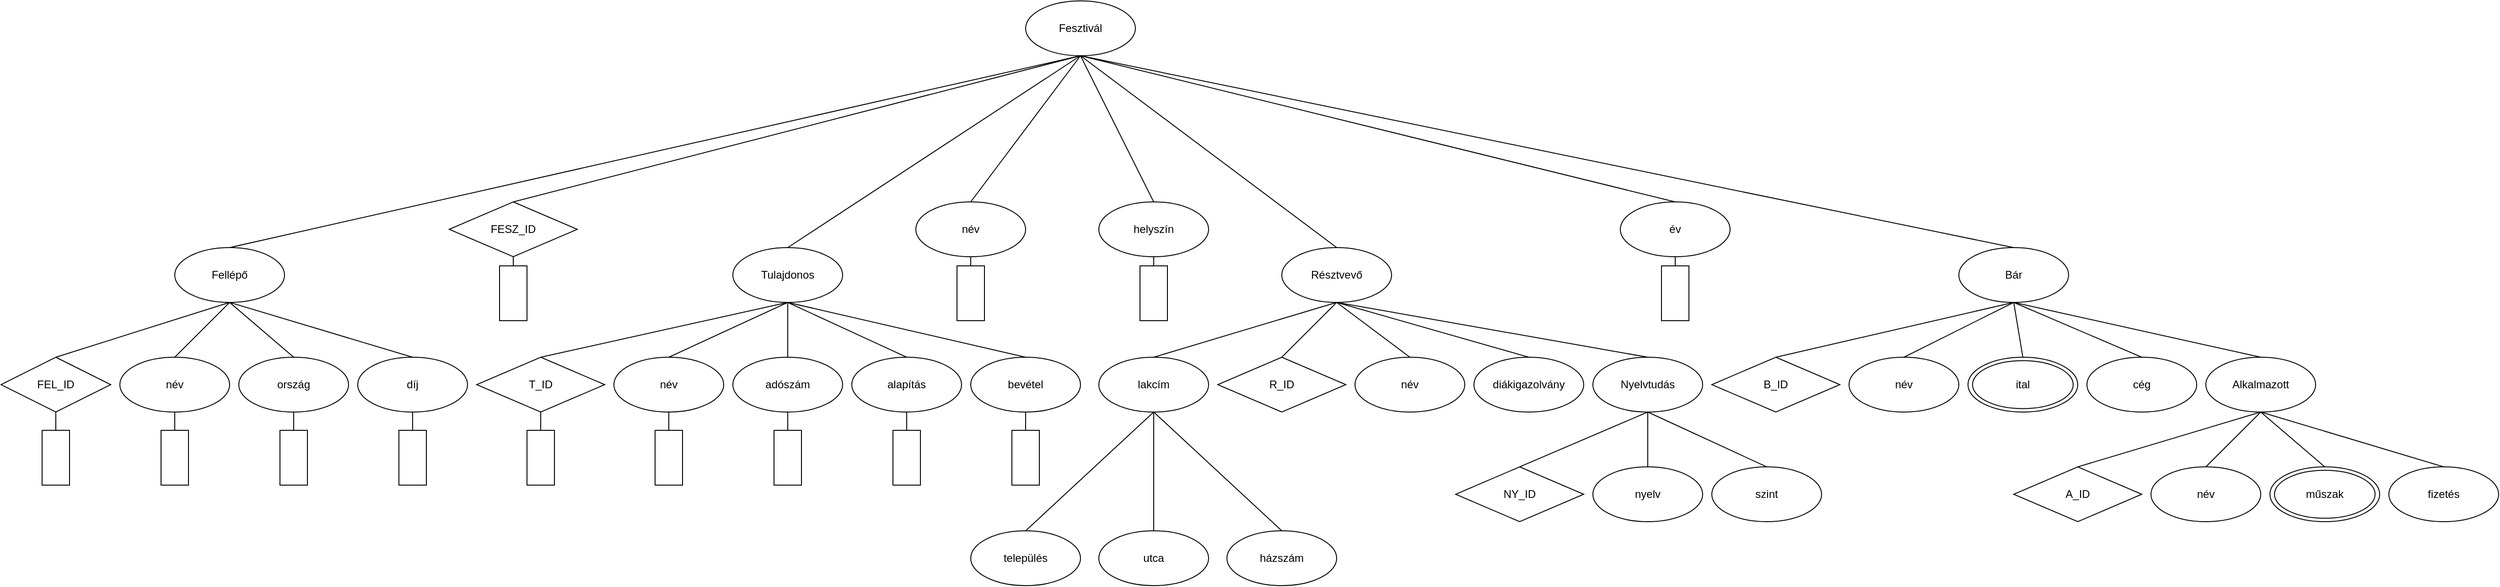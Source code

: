 <mxfile version="22.0.4" type="device">
  <diagram id="BCR_tyhTy2Gqr0LoaNlq" name="1 oldal">
    <mxGraphModel dx="2261" dy="1959" grid="1" gridSize="10" guides="1" tooltips="1" connect="1" arrows="1" fold="1" page="1" pageScale="1" pageWidth="827" pageHeight="1169" math="0" shadow="0">
      <root>
        <mxCell id="0" />
        <mxCell id="1" parent="0" />
        <mxCell id="JhBT1m_xZQuHyDkd4cjV-4" value="Fesztivál" style="ellipse;whiteSpace=wrap;html=1;" vertex="1" parent="1">
          <mxGeometry x="340" y="-70" width="120" height="60" as="geometry" />
        </mxCell>
        <mxCell id="JhBT1m_xZQuHyDkd4cjV-5" value="Fellépő" style="ellipse;whiteSpace=wrap;html=1;" vertex="1" parent="1">
          <mxGeometry x="-590" y="200" width="120" height="60" as="geometry" />
        </mxCell>
        <mxCell id="JhBT1m_xZQuHyDkd4cjV-6" value="Tulajdonos" style="ellipse;whiteSpace=wrap;html=1;" vertex="1" parent="1">
          <mxGeometry x="20" y="200" width="120" height="60" as="geometry" />
        </mxCell>
        <mxCell id="JhBT1m_xZQuHyDkd4cjV-7" value="Résztvevő" style="ellipse;whiteSpace=wrap;html=1;" vertex="1" parent="1">
          <mxGeometry x="620" y="200" width="120" height="60" as="geometry" />
        </mxCell>
        <mxCell id="JhBT1m_xZQuHyDkd4cjV-8" value="Bár" style="ellipse;whiteSpace=wrap;html=1;" vertex="1" parent="1">
          <mxGeometry x="1360" y="200" width="120" height="60" as="geometry" />
        </mxCell>
        <mxCell id="JhBT1m_xZQuHyDkd4cjV-9" value="" style="endArrow=none;html=1;rounded=0;exitX=0.5;exitY=0;exitDx=0;exitDy=0;entryX=0.5;entryY=1;entryDx=0;entryDy=0;" edge="1" parent="1" source="JhBT1m_xZQuHyDkd4cjV-5" target="JhBT1m_xZQuHyDkd4cjV-4">
          <mxGeometry width="50" height="50" relative="1" as="geometry">
            <mxPoint x="390" y="430" as="sourcePoint" />
            <mxPoint x="440" y="380" as="targetPoint" />
          </mxGeometry>
        </mxCell>
        <mxCell id="JhBT1m_xZQuHyDkd4cjV-10" value="" style="endArrow=none;html=1;rounded=0;entryX=0.5;entryY=1;entryDx=0;entryDy=0;exitX=0.5;exitY=0;exitDx=0;exitDy=0;" edge="1" parent="1" source="JhBT1m_xZQuHyDkd4cjV-6" target="JhBT1m_xZQuHyDkd4cjV-4">
          <mxGeometry width="50" height="50" relative="1" as="geometry">
            <mxPoint x="390" y="430" as="sourcePoint" />
            <mxPoint x="440" y="380" as="targetPoint" />
          </mxGeometry>
        </mxCell>
        <mxCell id="JhBT1m_xZQuHyDkd4cjV-11" value="" style="endArrow=none;html=1;rounded=0;entryX=0.5;entryY=1;entryDx=0;entryDy=0;exitX=0.5;exitY=0;exitDx=0;exitDy=0;" edge="1" parent="1" source="JhBT1m_xZQuHyDkd4cjV-7" target="JhBT1m_xZQuHyDkd4cjV-4">
          <mxGeometry width="50" height="50" relative="1" as="geometry">
            <mxPoint x="390" y="430" as="sourcePoint" />
            <mxPoint x="440" y="380" as="targetPoint" />
          </mxGeometry>
        </mxCell>
        <mxCell id="JhBT1m_xZQuHyDkd4cjV-12" value="" style="endArrow=none;html=1;rounded=0;entryX=0.5;entryY=1;entryDx=0;entryDy=0;exitX=0.5;exitY=0;exitDx=0;exitDy=0;" edge="1" parent="1" source="JhBT1m_xZQuHyDkd4cjV-8" target="JhBT1m_xZQuHyDkd4cjV-4">
          <mxGeometry width="50" height="50" relative="1" as="geometry">
            <mxPoint x="390" y="430" as="sourcePoint" />
            <mxPoint x="440" y="380" as="targetPoint" />
          </mxGeometry>
        </mxCell>
        <mxCell id="JhBT1m_xZQuHyDkd4cjV-13" value="ital" style="ellipse;whiteSpace=wrap;html=1;" vertex="1" parent="1">
          <mxGeometry x="1370" y="320" width="120" height="60" as="geometry" />
        </mxCell>
        <mxCell id="JhBT1m_xZQuHyDkd4cjV-14" value="" style="endArrow=none;html=1;rounded=0;entryX=0.5;entryY=1;entryDx=0;entryDy=0;exitX=0.5;exitY=0;exitDx=0;exitDy=0;" edge="1" parent="1" source="JhBT1m_xZQuHyDkd4cjV-13" target="JhBT1m_xZQuHyDkd4cjV-8">
          <mxGeometry width="50" height="50" relative="1" as="geometry">
            <mxPoint x="390" y="430" as="sourcePoint" />
            <mxPoint x="440" y="380" as="targetPoint" />
          </mxGeometry>
        </mxCell>
        <mxCell id="JhBT1m_xZQuHyDkd4cjV-15" value="Nyelvtudás" style="ellipse;whiteSpace=wrap;html=1;" vertex="1" parent="1">
          <mxGeometry x="960" y="320" width="120" height="60" as="geometry" />
        </mxCell>
        <mxCell id="JhBT1m_xZQuHyDkd4cjV-16" value="" style="endArrow=none;html=1;rounded=0;entryX=0.5;entryY=1;entryDx=0;entryDy=0;exitX=0.5;exitY=0;exitDx=0;exitDy=0;" edge="1" parent="1" source="JhBT1m_xZQuHyDkd4cjV-15" target="JhBT1m_xZQuHyDkd4cjV-7">
          <mxGeometry width="50" height="50" relative="1" as="geometry">
            <mxPoint x="390" y="430" as="sourcePoint" />
            <mxPoint x="440" y="380" as="targetPoint" />
          </mxGeometry>
        </mxCell>
        <mxCell id="JhBT1m_xZQuHyDkd4cjV-17" value="név" style="ellipse;whiteSpace=wrap;html=1;" vertex="1" parent="1">
          <mxGeometry x="-650" y="320" width="120" height="60" as="geometry" />
        </mxCell>
        <mxCell id="JhBT1m_xZQuHyDkd4cjV-19" value="ország" style="ellipse;whiteSpace=wrap;html=1;" vertex="1" parent="1">
          <mxGeometry x="-520" y="320" width="120" height="60" as="geometry" />
        </mxCell>
        <mxCell id="JhBT1m_xZQuHyDkd4cjV-20" value="díj" style="ellipse;whiteSpace=wrap;html=1;" vertex="1" parent="1">
          <mxGeometry x="-390" y="320" width="120" height="60" as="geometry" />
        </mxCell>
        <mxCell id="JhBT1m_xZQuHyDkd4cjV-21" value="" style="endArrow=none;html=1;rounded=0;exitX=0.5;exitY=0;exitDx=0;exitDy=0;entryX=0.5;entryY=1;entryDx=0;entryDy=0;" edge="1" parent="1" source="JhBT1m_xZQuHyDkd4cjV-81" target="JhBT1m_xZQuHyDkd4cjV-5">
          <mxGeometry width="50" height="50" relative="1" as="geometry">
            <mxPoint x="-720" y="320" as="sourcePoint" />
            <mxPoint x="110" y="280" as="targetPoint" />
          </mxGeometry>
        </mxCell>
        <mxCell id="JhBT1m_xZQuHyDkd4cjV-22" value="" style="endArrow=none;html=1;rounded=0;exitX=0.5;exitY=0;exitDx=0;exitDy=0;entryX=0.5;entryY=1;entryDx=0;entryDy=0;" edge="1" parent="1" source="JhBT1m_xZQuHyDkd4cjV-17" target="JhBT1m_xZQuHyDkd4cjV-5">
          <mxGeometry width="50" height="50" relative="1" as="geometry">
            <mxPoint x="60" y="330" as="sourcePoint" />
            <mxPoint x="110" y="280" as="targetPoint" />
          </mxGeometry>
        </mxCell>
        <mxCell id="JhBT1m_xZQuHyDkd4cjV-23" value="" style="endArrow=none;html=1;rounded=0;exitX=0.5;exitY=0;exitDx=0;exitDy=0;entryX=0.5;entryY=1;entryDx=0;entryDy=0;" edge="1" parent="1" source="JhBT1m_xZQuHyDkd4cjV-19" target="JhBT1m_xZQuHyDkd4cjV-5">
          <mxGeometry width="50" height="50" relative="1" as="geometry">
            <mxPoint x="60" y="330" as="sourcePoint" />
            <mxPoint x="110" y="280" as="targetPoint" />
          </mxGeometry>
        </mxCell>
        <mxCell id="JhBT1m_xZQuHyDkd4cjV-24" value="" style="endArrow=none;html=1;rounded=0;exitX=0.5;exitY=0;exitDx=0;exitDy=0;entryX=0.5;entryY=1;entryDx=0;entryDy=0;" edge="1" parent="1" source="JhBT1m_xZQuHyDkd4cjV-20" target="JhBT1m_xZQuHyDkd4cjV-5">
          <mxGeometry width="50" height="50" relative="1" as="geometry">
            <mxPoint x="60" y="330" as="sourcePoint" />
            <mxPoint x="110" y="280" as="targetPoint" />
          </mxGeometry>
        </mxCell>
        <mxCell id="JhBT1m_xZQuHyDkd4cjV-26" value="név" style="ellipse;whiteSpace=wrap;html=1;" vertex="1" parent="1">
          <mxGeometry x="-110" y="320" width="120" height="60" as="geometry" />
        </mxCell>
        <mxCell id="JhBT1m_xZQuHyDkd4cjV-27" value="adószám" style="ellipse;whiteSpace=wrap;html=1;" vertex="1" parent="1">
          <mxGeometry x="20" y="320" width="120" height="60" as="geometry" />
        </mxCell>
        <mxCell id="JhBT1m_xZQuHyDkd4cjV-29" value="alapítás" style="ellipse;whiteSpace=wrap;html=1;" vertex="1" parent="1">
          <mxGeometry x="150" y="320" width="120" height="60" as="geometry" />
        </mxCell>
        <mxCell id="JhBT1m_xZQuHyDkd4cjV-30" value="bevétel" style="ellipse;whiteSpace=wrap;html=1;" vertex="1" parent="1">
          <mxGeometry x="280" y="320" width="120" height="60" as="geometry" />
        </mxCell>
        <mxCell id="JhBT1m_xZQuHyDkd4cjV-31" value="" style="endArrow=none;html=1;rounded=0;exitX=0.5;exitY=0;exitDx=0;exitDy=0;entryX=0.5;entryY=1;entryDx=0;entryDy=0;" edge="1" parent="1" source="JhBT1m_xZQuHyDkd4cjV-82" target="JhBT1m_xZQuHyDkd4cjV-6">
          <mxGeometry width="50" height="50" relative="1" as="geometry">
            <mxPoint x="-180" y="320" as="sourcePoint" />
            <mxPoint x="180" y="280" as="targetPoint" />
          </mxGeometry>
        </mxCell>
        <mxCell id="JhBT1m_xZQuHyDkd4cjV-32" value="" style="endArrow=none;html=1;rounded=0;exitX=0.5;exitY=0;exitDx=0;exitDy=0;entryX=0.5;entryY=1;entryDx=0;entryDy=0;" edge="1" parent="1" source="JhBT1m_xZQuHyDkd4cjV-26" target="JhBT1m_xZQuHyDkd4cjV-6">
          <mxGeometry width="50" height="50" relative="1" as="geometry">
            <mxPoint x="130" y="330" as="sourcePoint" />
            <mxPoint x="180" y="280" as="targetPoint" />
          </mxGeometry>
        </mxCell>
        <mxCell id="JhBT1m_xZQuHyDkd4cjV-33" value="" style="endArrow=none;html=1;rounded=0;exitX=0.5;exitY=0;exitDx=0;exitDy=0;entryX=0.5;entryY=1;entryDx=0;entryDy=0;" edge="1" parent="1" source="JhBT1m_xZQuHyDkd4cjV-27" target="JhBT1m_xZQuHyDkd4cjV-6">
          <mxGeometry width="50" height="50" relative="1" as="geometry">
            <mxPoint x="130" y="330" as="sourcePoint" />
            <mxPoint x="180" y="280" as="targetPoint" />
          </mxGeometry>
        </mxCell>
        <mxCell id="JhBT1m_xZQuHyDkd4cjV-34" value="" style="endArrow=none;html=1;rounded=0;exitX=0.5;exitY=0;exitDx=0;exitDy=0;entryX=0.5;entryY=1;entryDx=0;entryDy=0;" edge="1" parent="1" source="JhBT1m_xZQuHyDkd4cjV-29" target="JhBT1m_xZQuHyDkd4cjV-6">
          <mxGeometry width="50" height="50" relative="1" as="geometry">
            <mxPoint x="130" y="330" as="sourcePoint" />
            <mxPoint x="180" y="280" as="targetPoint" />
          </mxGeometry>
        </mxCell>
        <mxCell id="JhBT1m_xZQuHyDkd4cjV-35" value="" style="endArrow=none;html=1;rounded=0;exitX=0.5;exitY=0;exitDx=0;exitDy=0;entryX=0.5;entryY=1;entryDx=0;entryDy=0;" edge="1" parent="1" source="JhBT1m_xZQuHyDkd4cjV-30" target="JhBT1m_xZQuHyDkd4cjV-6">
          <mxGeometry width="50" height="50" relative="1" as="geometry">
            <mxPoint x="130" y="330" as="sourcePoint" />
            <mxPoint x="180" y="280" as="targetPoint" />
          </mxGeometry>
        </mxCell>
        <mxCell id="JhBT1m_xZQuHyDkd4cjV-36" value="lakcím" style="ellipse;whiteSpace=wrap;html=1;" vertex="1" parent="1">
          <mxGeometry x="420" y="320" width="120" height="60" as="geometry" />
        </mxCell>
        <mxCell id="JhBT1m_xZQuHyDkd4cjV-38" value="diákigazolvány" style="ellipse;whiteSpace=wrap;html=1;" vertex="1" parent="1">
          <mxGeometry x="830" y="320" width="120" height="60" as="geometry" />
        </mxCell>
        <mxCell id="JhBT1m_xZQuHyDkd4cjV-39" value="" style="endArrow=none;html=1;rounded=0;exitX=0.5;exitY=0;exitDx=0;exitDy=0;entryX=0.5;entryY=1;entryDx=0;entryDy=0;" edge="1" parent="1" source="JhBT1m_xZQuHyDkd4cjV-36" target="JhBT1m_xZQuHyDkd4cjV-7">
          <mxGeometry width="50" height="50" relative="1" as="geometry">
            <mxPoint x="630" y="330" as="sourcePoint" />
            <mxPoint x="680" y="280" as="targetPoint" />
          </mxGeometry>
        </mxCell>
        <mxCell id="JhBT1m_xZQuHyDkd4cjV-40" value="" style="endArrow=none;html=1;rounded=0;exitX=0.5;exitY=0;exitDx=0;exitDy=0;entryX=0.5;entryY=1;entryDx=0;entryDy=0;" edge="1" parent="1" source="JhBT1m_xZQuHyDkd4cjV-83" target="JhBT1m_xZQuHyDkd4cjV-7">
          <mxGeometry width="50" height="50" relative="1" as="geometry">
            <mxPoint x="620" y="320" as="sourcePoint" />
            <mxPoint x="680" y="280" as="targetPoint" />
          </mxGeometry>
        </mxCell>
        <mxCell id="JhBT1m_xZQuHyDkd4cjV-41" value="" style="endArrow=none;html=1;rounded=0;exitX=0.5;exitY=0;exitDx=0;exitDy=0;entryX=0.5;entryY=1;entryDx=0;entryDy=0;" edge="1" parent="1" source="JhBT1m_xZQuHyDkd4cjV-38" target="JhBT1m_xZQuHyDkd4cjV-7">
          <mxGeometry width="50" height="50" relative="1" as="geometry">
            <mxPoint x="630" y="330" as="sourcePoint" />
            <mxPoint x="680" y="280" as="targetPoint" />
          </mxGeometry>
        </mxCell>
        <mxCell id="JhBT1m_xZQuHyDkd4cjV-42" value="név" style="ellipse;whiteSpace=wrap;html=1;" vertex="1" parent="1">
          <mxGeometry x="700" y="320" width="120" height="60" as="geometry" />
        </mxCell>
        <mxCell id="JhBT1m_xZQuHyDkd4cjV-43" value="" style="endArrow=none;html=1;rounded=0;exitX=0.5;exitY=0;exitDx=0;exitDy=0;entryX=0.5;entryY=1;entryDx=0;entryDy=0;" edge="1" parent="1" source="JhBT1m_xZQuHyDkd4cjV-42" target="JhBT1m_xZQuHyDkd4cjV-7">
          <mxGeometry width="50" height="50" relative="1" as="geometry">
            <mxPoint x="820" y="330" as="sourcePoint" />
            <mxPoint x="680" y="280" as="targetPoint" />
          </mxGeometry>
        </mxCell>
        <mxCell id="JhBT1m_xZQuHyDkd4cjV-44" value="házszám" style="ellipse;whiteSpace=wrap;html=1;" vertex="1" parent="1">
          <mxGeometry x="560" y="510" width="120" height="60" as="geometry" />
        </mxCell>
        <mxCell id="JhBT1m_xZQuHyDkd4cjV-45" value="utca" style="ellipse;whiteSpace=wrap;html=1;" vertex="1" parent="1">
          <mxGeometry x="420" y="510" width="120" height="60" as="geometry" />
        </mxCell>
        <mxCell id="JhBT1m_xZQuHyDkd4cjV-46" value="település" style="ellipse;whiteSpace=wrap;html=1;" vertex="1" parent="1">
          <mxGeometry x="280" y="510" width="120" height="60" as="geometry" />
        </mxCell>
        <mxCell id="JhBT1m_xZQuHyDkd4cjV-47" value="" style="endArrow=none;html=1;rounded=0;exitX=0.5;exitY=0;exitDx=0;exitDy=0;entryX=0.5;entryY=1;entryDx=0;entryDy=0;" edge="1" parent="1" source="JhBT1m_xZQuHyDkd4cjV-46" target="JhBT1m_xZQuHyDkd4cjV-36">
          <mxGeometry width="50" height="50" relative="1" as="geometry">
            <mxPoint x="820" y="330" as="sourcePoint" />
            <mxPoint x="870" y="280" as="targetPoint" />
          </mxGeometry>
        </mxCell>
        <mxCell id="JhBT1m_xZQuHyDkd4cjV-48" value="" style="endArrow=none;html=1;rounded=0;exitX=0.5;exitY=0;exitDx=0;exitDy=0;entryX=0.5;entryY=1;entryDx=0;entryDy=0;" edge="1" parent="1" source="JhBT1m_xZQuHyDkd4cjV-45" target="JhBT1m_xZQuHyDkd4cjV-36">
          <mxGeometry width="50" height="50" relative="1" as="geometry">
            <mxPoint x="820" y="330" as="sourcePoint" />
            <mxPoint x="870" y="280" as="targetPoint" />
          </mxGeometry>
        </mxCell>
        <mxCell id="JhBT1m_xZQuHyDkd4cjV-49" value="" style="endArrow=none;html=1;rounded=0;exitX=0.5;exitY=0;exitDx=0;exitDy=0;entryX=0.5;entryY=1;entryDx=0;entryDy=0;" edge="1" parent="1" source="JhBT1m_xZQuHyDkd4cjV-44" target="JhBT1m_xZQuHyDkd4cjV-36">
          <mxGeometry width="50" height="50" relative="1" as="geometry">
            <mxPoint x="820" y="330" as="sourcePoint" />
            <mxPoint x="870" y="280" as="targetPoint" />
          </mxGeometry>
        </mxCell>
        <mxCell id="JhBT1m_xZQuHyDkd4cjV-50" value="szint" style="ellipse;whiteSpace=wrap;html=1;" vertex="1" parent="1">
          <mxGeometry x="1090" y="440" width="120" height="60" as="geometry" />
        </mxCell>
        <mxCell id="JhBT1m_xZQuHyDkd4cjV-51" value="nyelv" style="ellipse;whiteSpace=wrap;html=1;" vertex="1" parent="1">
          <mxGeometry x="960" y="440" width="120" height="60" as="geometry" />
        </mxCell>
        <mxCell id="JhBT1m_xZQuHyDkd4cjV-53" value="" style="endArrow=none;html=1;rounded=0;exitX=0.5;exitY=0;exitDx=0;exitDy=0;entryX=0.5;entryY=1;entryDx=0;entryDy=0;" edge="1" parent="1" source="JhBT1m_xZQuHyDkd4cjV-85" target="JhBT1m_xZQuHyDkd4cjV-15">
          <mxGeometry width="50" height="50" relative="1" as="geometry">
            <mxPoint x="880" y="440" as="sourcePoint" />
            <mxPoint x="880" y="400" as="targetPoint" />
          </mxGeometry>
        </mxCell>
        <mxCell id="JhBT1m_xZQuHyDkd4cjV-54" value="" style="endArrow=none;html=1;rounded=0;exitX=0.5;exitY=0;exitDx=0;exitDy=0;entryX=0.5;entryY=1;entryDx=0;entryDy=0;" edge="1" parent="1" source="JhBT1m_xZQuHyDkd4cjV-51" target="JhBT1m_xZQuHyDkd4cjV-15">
          <mxGeometry width="50" height="50" relative="1" as="geometry">
            <mxPoint x="820" y="330" as="sourcePoint" />
            <mxPoint x="870" y="280" as="targetPoint" />
          </mxGeometry>
        </mxCell>
        <mxCell id="JhBT1m_xZQuHyDkd4cjV-55" value="" style="endArrow=none;html=1;rounded=0;exitX=0.5;exitY=0;exitDx=0;exitDy=0;entryX=0.5;entryY=1;entryDx=0;entryDy=0;" edge="1" parent="1" source="JhBT1m_xZQuHyDkd4cjV-50" target="JhBT1m_xZQuHyDkd4cjV-15">
          <mxGeometry width="50" height="50" relative="1" as="geometry">
            <mxPoint x="820" y="330" as="sourcePoint" />
            <mxPoint x="870" y="280" as="targetPoint" />
          </mxGeometry>
        </mxCell>
        <mxCell id="JhBT1m_xZQuHyDkd4cjV-56" value="Alkalmazott" style="ellipse;whiteSpace=wrap;html=1;" vertex="1" parent="1">
          <mxGeometry x="1630" y="320" width="120" height="60" as="geometry" />
        </mxCell>
        <mxCell id="JhBT1m_xZQuHyDkd4cjV-57" value="cég" style="ellipse;whiteSpace=wrap;html=1;" vertex="1" parent="1">
          <mxGeometry x="1500" y="320" width="120" height="60" as="geometry" />
        </mxCell>
        <mxCell id="JhBT1m_xZQuHyDkd4cjV-58" value="név" style="ellipse;whiteSpace=wrap;html=1;" vertex="1" parent="1">
          <mxGeometry x="1240" y="320" width="120" height="60" as="geometry" />
        </mxCell>
        <mxCell id="JhBT1m_xZQuHyDkd4cjV-60" value="" style="endArrow=none;html=1;rounded=0;exitX=0.5;exitY=0;exitDx=0;exitDy=0;entryX=0.5;entryY=1;entryDx=0;entryDy=0;" edge="1" parent="1" source="JhBT1m_xZQuHyDkd4cjV-84" target="JhBT1m_xZQuHyDkd4cjV-8">
          <mxGeometry width="50" height="50" relative="1" as="geometry">
            <mxPoint x="1160" y="320" as="sourcePoint" />
            <mxPoint x="1420" y="280" as="targetPoint" />
          </mxGeometry>
        </mxCell>
        <mxCell id="JhBT1m_xZQuHyDkd4cjV-61" value="" style="endArrow=none;html=1;rounded=0;exitX=0.5;exitY=0;exitDx=0;exitDy=0;entryX=0.5;entryY=1;entryDx=0;entryDy=0;" edge="1" parent="1" source="JhBT1m_xZQuHyDkd4cjV-58" target="JhBT1m_xZQuHyDkd4cjV-8">
          <mxGeometry width="50" height="50" relative="1" as="geometry">
            <mxPoint x="1180" y="330" as="sourcePoint" />
            <mxPoint x="1420" y="280" as="targetPoint" />
          </mxGeometry>
        </mxCell>
        <mxCell id="JhBT1m_xZQuHyDkd4cjV-62" value="" style="endArrow=none;html=1;rounded=0;exitX=0.5;exitY=0;exitDx=0;exitDy=0;entryX=0.5;entryY=1;entryDx=0;entryDy=0;" edge="1" parent="1" source="JhBT1m_xZQuHyDkd4cjV-57" target="JhBT1m_xZQuHyDkd4cjV-8">
          <mxGeometry width="50" height="50" relative="1" as="geometry">
            <mxPoint x="1180" y="330" as="sourcePoint" />
            <mxPoint x="1230" y="280" as="targetPoint" />
          </mxGeometry>
        </mxCell>
        <mxCell id="JhBT1m_xZQuHyDkd4cjV-63" value="" style="endArrow=none;html=1;rounded=0;exitX=0.5;exitY=0;exitDx=0;exitDy=0;" edge="1" parent="1" source="JhBT1m_xZQuHyDkd4cjV-56">
          <mxGeometry width="50" height="50" relative="1" as="geometry">
            <mxPoint x="1180" y="330" as="sourcePoint" />
            <mxPoint x="1420" y="260" as="targetPoint" />
          </mxGeometry>
        </mxCell>
        <mxCell id="JhBT1m_xZQuHyDkd4cjV-64" value="fizetés" style="ellipse;whiteSpace=wrap;html=1;" vertex="1" parent="1">
          <mxGeometry x="1830" y="440" width="120" height="60" as="geometry" />
        </mxCell>
        <mxCell id="JhBT1m_xZQuHyDkd4cjV-66" value="műszak" style="ellipse;whiteSpace=wrap;html=1;" vertex="1" parent="1">
          <mxGeometry x="1700" y="440" width="120" height="60" as="geometry" />
        </mxCell>
        <mxCell id="JhBT1m_xZQuHyDkd4cjV-67" value="név" style="ellipse;whiteSpace=wrap;html=1;" vertex="1" parent="1">
          <mxGeometry x="1570" y="440" width="120" height="60" as="geometry" />
        </mxCell>
        <mxCell id="JhBT1m_xZQuHyDkd4cjV-68" value="" style="endArrow=none;html=1;rounded=0;exitX=0.5;exitY=0;exitDx=0;exitDy=0;entryX=0.5;entryY=1;entryDx=0;entryDy=0;" edge="1" parent="1" source="JhBT1m_xZQuHyDkd4cjV-86" target="JhBT1m_xZQuHyDkd4cjV-56">
          <mxGeometry width="50" height="50" relative="1" as="geometry">
            <mxPoint x="1490" y="440" as="sourcePoint" />
            <mxPoint x="1340" y="280" as="targetPoint" />
          </mxGeometry>
        </mxCell>
        <mxCell id="JhBT1m_xZQuHyDkd4cjV-69" value="" style="endArrow=none;html=1;rounded=0;exitX=0.5;exitY=0;exitDx=0;exitDy=0;entryX=0.5;entryY=1;entryDx=0;entryDy=0;" edge="1" parent="1" source="JhBT1m_xZQuHyDkd4cjV-67" target="JhBT1m_xZQuHyDkd4cjV-56">
          <mxGeometry width="50" height="50" relative="1" as="geometry">
            <mxPoint x="1290" y="330" as="sourcePoint" />
            <mxPoint x="1340" y="280" as="targetPoint" />
          </mxGeometry>
        </mxCell>
        <mxCell id="JhBT1m_xZQuHyDkd4cjV-70" value="" style="endArrow=none;html=1;rounded=0;exitX=0.5;exitY=0;exitDx=0;exitDy=0;entryX=0.5;entryY=1;entryDx=0;entryDy=0;" edge="1" parent="1" source="JhBT1m_xZQuHyDkd4cjV-66" target="JhBT1m_xZQuHyDkd4cjV-56">
          <mxGeometry width="50" height="50" relative="1" as="geometry">
            <mxPoint x="1290" y="330" as="sourcePoint" />
            <mxPoint x="1340" y="280" as="targetPoint" />
          </mxGeometry>
        </mxCell>
        <mxCell id="JhBT1m_xZQuHyDkd4cjV-71" value="" style="endArrow=none;html=1;rounded=0;exitX=0.5;exitY=0;exitDx=0;exitDy=0;entryX=0.5;entryY=1;entryDx=0;entryDy=0;" edge="1" parent="1" source="JhBT1m_xZQuHyDkd4cjV-64" target="JhBT1m_xZQuHyDkd4cjV-56">
          <mxGeometry width="50" height="50" relative="1" as="geometry">
            <mxPoint x="1290" y="330" as="sourcePoint" />
            <mxPoint x="1340" y="280" as="targetPoint" />
          </mxGeometry>
        </mxCell>
        <mxCell id="JhBT1m_xZQuHyDkd4cjV-73" value="év" style="ellipse;whiteSpace=wrap;html=1;" vertex="1" parent="1">
          <mxGeometry x="990" y="150" width="120" height="60" as="geometry" />
        </mxCell>
        <mxCell id="JhBT1m_xZQuHyDkd4cjV-74" value="helyszín" style="ellipse;whiteSpace=wrap;html=1;" vertex="1" parent="1">
          <mxGeometry x="420" y="150" width="120" height="60" as="geometry" />
        </mxCell>
        <mxCell id="JhBT1m_xZQuHyDkd4cjV-75" value="név" style="ellipse;whiteSpace=wrap;html=1;" vertex="1" parent="1">
          <mxGeometry x="220" y="150" width="120" height="60" as="geometry" />
        </mxCell>
        <mxCell id="JhBT1m_xZQuHyDkd4cjV-76" value="" style="endArrow=none;html=1;rounded=0;exitX=0.5;exitY=0;exitDx=0;exitDy=0;entryX=0.5;entryY=1;entryDx=0;entryDy=0;" edge="1" parent="1" source="JhBT1m_xZQuHyDkd4cjV-80" target="JhBT1m_xZQuHyDkd4cjV-4">
          <mxGeometry width="50" height="50" relative="1" as="geometry">
            <mxPoint x="-220" y="200" as="sourcePoint" />
            <mxPoint x="430" y="180" as="targetPoint" />
          </mxGeometry>
        </mxCell>
        <mxCell id="JhBT1m_xZQuHyDkd4cjV-77" value="" style="endArrow=none;html=1;rounded=0;exitX=0.5;exitY=0;exitDx=0;exitDy=0;entryX=0.5;entryY=1;entryDx=0;entryDy=0;" edge="1" parent="1" source="JhBT1m_xZQuHyDkd4cjV-75" target="JhBT1m_xZQuHyDkd4cjV-4">
          <mxGeometry width="50" height="50" relative="1" as="geometry">
            <mxPoint x="380" y="230" as="sourcePoint" />
            <mxPoint x="400" y="90" as="targetPoint" />
          </mxGeometry>
        </mxCell>
        <mxCell id="JhBT1m_xZQuHyDkd4cjV-78" value="" style="endArrow=none;html=1;rounded=0;exitX=0.5;exitY=0;exitDx=0;exitDy=0;entryX=0.5;entryY=1;entryDx=0;entryDy=0;" edge="1" parent="1" source="JhBT1m_xZQuHyDkd4cjV-74" target="JhBT1m_xZQuHyDkd4cjV-4">
          <mxGeometry width="50" height="50" relative="1" as="geometry">
            <mxPoint x="380" y="230" as="sourcePoint" />
            <mxPoint x="430" y="180" as="targetPoint" />
          </mxGeometry>
        </mxCell>
        <mxCell id="JhBT1m_xZQuHyDkd4cjV-79" value="" style="endArrow=none;html=1;rounded=0;exitX=0.5;exitY=0;exitDx=0;exitDy=0;entryX=0.5;entryY=1;entryDx=0;entryDy=0;" edge="1" parent="1" source="JhBT1m_xZQuHyDkd4cjV-73" target="JhBT1m_xZQuHyDkd4cjV-4">
          <mxGeometry width="50" height="50" relative="1" as="geometry">
            <mxPoint x="380" y="230" as="sourcePoint" />
            <mxPoint x="400" y="90" as="targetPoint" />
          </mxGeometry>
        </mxCell>
        <mxCell id="JhBT1m_xZQuHyDkd4cjV-80" value="FESZ_ID" style="rhombus;whiteSpace=wrap;html=1;" vertex="1" parent="1">
          <mxGeometry x="-290" y="150" width="140" height="60" as="geometry" />
        </mxCell>
        <mxCell id="JhBT1m_xZQuHyDkd4cjV-81" value="FEL_ID" style="rhombus;whiteSpace=wrap;html=1;" vertex="1" parent="1">
          <mxGeometry x="-780" y="320" width="120" height="60" as="geometry" />
        </mxCell>
        <mxCell id="JhBT1m_xZQuHyDkd4cjV-82" value="T_ID" style="rhombus;whiteSpace=wrap;html=1;" vertex="1" parent="1">
          <mxGeometry x="-260" y="320" width="140" height="60" as="geometry" />
        </mxCell>
        <mxCell id="JhBT1m_xZQuHyDkd4cjV-83" value="R_ID" style="rhombus;whiteSpace=wrap;html=1;" vertex="1" parent="1">
          <mxGeometry x="550" y="320" width="140" height="60" as="geometry" />
        </mxCell>
        <mxCell id="JhBT1m_xZQuHyDkd4cjV-84" value="B_ID" style="rhombus;whiteSpace=wrap;html=1;" vertex="1" parent="1">
          <mxGeometry x="1090" y="320" width="140" height="60" as="geometry" />
        </mxCell>
        <mxCell id="JhBT1m_xZQuHyDkd4cjV-85" value="NY_ID" style="rhombus;whiteSpace=wrap;html=1;" vertex="1" parent="1">
          <mxGeometry x="810" y="440" width="140" height="60" as="geometry" />
        </mxCell>
        <mxCell id="JhBT1m_xZQuHyDkd4cjV-86" value="A_ID" style="rhombus;whiteSpace=wrap;html=1;" vertex="1" parent="1">
          <mxGeometry x="1420" y="440" width="140" height="60" as="geometry" />
        </mxCell>
        <mxCell id="JhBT1m_xZQuHyDkd4cjV-87" value="" style="ellipse;whiteSpace=wrap;html=1;fillColor=none;" vertex="1" parent="1">
          <mxGeometry x="1705" y="443.75" width="110" height="52.5" as="geometry" />
        </mxCell>
        <mxCell id="JhBT1m_xZQuHyDkd4cjV-88" value="" style="ellipse;whiteSpace=wrap;html=1;fillColor=none;" vertex="1" parent="1">
          <mxGeometry x="1375" y="323.75" width="110" height="52.5" as="geometry" />
        </mxCell>
        <mxCell id="JhBT1m_xZQuHyDkd4cjV-90" value="" style="rounded=0;whiteSpace=wrap;html=1;" vertex="1" parent="1">
          <mxGeometry x="-235" y="220" width="30" height="60" as="geometry" />
        </mxCell>
        <mxCell id="JhBT1m_xZQuHyDkd4cjV-91" value="" style="endArrow=none;html=1;rounded=0;exitX=0.5;exitY=0;exitDx=0;exitDy=0;entryX=0.5;entryY=1;entryDx=0;entryDy=0;" edge="1" parent="1" source="JhBT1m_xZQuHyDkd4cjV-90" target="JhBT1m_xZQuHyDkd4cjV-80">
          <mxGeometry width="50" height="50" relative="1" as="geometry">
            <mxPoint x="150" y="330" as="sourcePoint" />
            <mxPoint x="200" y="280" as="targetPoint" />
          </mxGeometry>
        </mxCell>
        <mxCell id="JhBT1m_xZQuHyDkd4cjV-92" value="" style="rounded=0;whiteSpace=wrap;html=1;" vertex="1" parent="1">
          <mxGeometry x="265" y="220" width="30" height="60" as="geometry" />
        </mxCell>
        <mxCell id="JhBT1m_xZQuHyDkd4cjV-93" value="" style="rounded=0;whiteSpace=wrap;html=1;" vertex="1" parent="1">
          <mxGeometry x="465" y="220" width="30" height="60" as="geometry" />
        </mxCell>
        <mxCell id="JhBT1m_xZQuHyDkd4cjV-94" value="" style="rounded=0;whiteSpace=wrap;html=1;" vertex="1" parent="1">
          <mxGeometry x="1035" y="220" width="30" height="60" as="geometry" />
        </mxCell>
        <mxCell id="JhBT1m_xZQuHyDkd4cjV-95" value="" style="endArrow=none;html=1;rounded=0;entryX=0.5;entryY=1;entryDx=0;entryDy=0;exitX=0.5;exitY=0;exitDx=0;exitDy=0;" edge="1" parent="1" source="JhBT1m_xZQuHyDkd4cjV-92" target="JhBT1m_xZQuHyDkd4cjV-75">
          <mxGeometry width="50" height="50" relative="1" as="geometry">
            <mxPoint x="600" y="330" as="sourcePoint" />
            <mxPoint x="650" y="280" as="targetPoint" />
          </mxGeometry>
        </mxCell>
        <mxCell id="JhBT1m_xZQuHyDkd4cjV-96" value="" style="endArrow=none;html=1;rounded=0;entryX=0.5;entryY=1;entryDx=0;entryDy=0;exitX=0.5;exitY=0;exitDx=0;exitDy=0;" edge="1" parent="1" source="JhBT1m_xZQuHyDkd4cjV-93" target="JhBT1m_xZQuHyDkd4cjV-74">
          <mxGeometry width="50" height="50" relative="1" as="geometry">
            <mxPoint x="600" y="330" as="sourcePoint" />
            <mxPoint x="650" y="280" as="targetPoint" />
          </mxGeometry>
        </mxCell>
        <mxCell id="JhBT1m_xZQuHyDkd4cjV-97" value="" style="endArrow=none;html=1;rounded=0;entryX=0.5;entryY=1;entryDx=0;entryDy=0;exitX=0.5;exitY=0;exitDx=0;exitDy=0;" edge="1" parent="1" source="JhBT1m_xZQuHyDkd4cjV-94" target="JhBT1m_xZQuHyDkd4cjV-73">
          <mxGeometry width="50" height="50" relative="1" as="geometry">
            <mxPoint x="1020" y="330" as="sourcePoint" />
            <mxPoint x="1070" y="280" as="targetPoint" />
          </mxGeometry>
        </mxCell>
        <mxCell id="JhBT1m_xZQuHyDkd4cjV-98" value="" style="rounded=0;whiteSpace=wrap;html=1;" vertex="1" parent="1">
          <mxGeometry x="-345" y="400" width="30" height="60" as="geometry" />
        </mxCell>
        <mxCell id="JhBT1m_xZQuHyDkd4cjV-99" value="" style="rounded=0;whiteSpace=wrap;html=1;" vertex="1" parent="1">
          <mxGeometry x="-475" y="400" width="30" height="60" as="geometry" />
        </mxCell>
        <mxCell id="JhBT1m_xZQuHyDkd4cjV-100" value="" style="rounded=0;whiteSpace=wrap;html=1;" vertex="1" parent="1">
          <mxGeometry x="-605" y="400" width="30" height="60" as="geometry" />
        </mxCell>
        <mxCell id="JhBT1m_xZQuHyDkd4cjV-101" value="" style="rounded=0;whiteSpace=wrap;html=1;" vertex="1" parent="1">
          <mxGeometry x="-735" y="400" width="30" height="60" as="geometry" />
        </mxCell>
        <mxCell id="JhBT1m_xZQuHyDkd4cjV-102" value="" style="rounded=0;whiteSpace=wrap;html=1;" vertex="1" parent="1">
          <mxGeometry x="325" y="400" width="30" height="60" as="geometry" />
        </mxCell>
        <mxCell id="JhBT1m_xZQuHyDkd4cjV-103" value="" style="rounded=0;whiteSpace=wrap;html=1;" vertex="1" parent="1">
          <mxGeometry x="195" y="400" width="30" height="60" as="geometry" />
        </mxCell>
        <mxCell id="JhBT1m_xZQuHyDkd4cjV-104" value="" style="rounded=0;whiteSpace=wrap;html=1;" vertex="1" parent="1">
          <mxGeometry x="65" y="400" width="30" height="60" as="geometry" />
        </mxCell>
        <mxCell id="JhBT1m_xZQuHyDkd4cjV-105" value="" style="rounded=0;whiteSpace=wrap;html=1;" vertex="1" parent="1">
          <mxGeometry x="-65" y="400" width="30" height="60" as="geometry" />
        </mxCell>
        <mxCell id="JhBT1m_xZQuHyDkd4cjV-106" value="" style="rounded=0;whiteSpace=wrap;html=1;" vertex="1" parent="1">
          <mxGeometry x="-205" y="400" width="30" height="60" as="geometry" />
        </mxCell>
        <mxCell id="JhBT1m_xZQuHyDkd4cjV-107" value="" style="endArrow=none;html=1;rounded=0;exitX=0.5;exitY=0;exitDx=0;exitDy=0;entryX=0.5;entryY=1;entryDx=0;entryDy=0;" edge="1" parent="1" source="JhBT1m_xZQuHyDkd4cjV-105" target="JhBT1m_xZQuHyDkd4cjV-26">
          <mxGeometry width="50" height="50" relative="1" as="geometry">
            <mxPoint x="120" y="330" as="sourcePoint" />
            <mxPoint x="170" y="280" as="targetPoint" />
          </mxGeometry>
        </mxCell>
        <mxCell id="JhBT1m_xZQuHyDkd4cjV-108" value="" style="endArrow=none;html=1;rounded=0;exitX=0.5;exitY=0;exitDx=0;exitDy=0;entryX=0.5;entryY=1;entryDx=0;entryDy=0;" edge="1" parent="1" source="JhBT1m_xZQuHyDkd4cjV-106" target="JhBT1m_xZQuHyDkd4cjV-82">
          <mxGeometry width="50" height="50" relative="1" as="geometry">
            <mxPoint x="120" y="330" as="sourcePoint" />
            <mxPoint x="170" y="280" as="targetPoint" />
          </mxGeometry>
        </mxCell>
        <mxCell id="JhBT1m_xZQuHyDkd4cjV-109" value="" style="endArrow=none;html=1;rounded=0;exitX=0.5;exitY=0;exitDx=0;exitDy=0;entryX=0.5;entryY=1;entryDx=0;entryDy=0;" edge="1" parent="1" source="JhBT1m_xZQuHyDkd4cjV-104" target="JhBT1m_xZQuHyDkd4cjV-27">
          <mxGeometry width="50" height="50" relative="1" as="geometry">
            <mxPoint x="120" y="330" as="sourcePoint" />
            <mxPoint x="170" y="280" as="targetPoint" />
          </mxGeometry>
        </mxCell>
        <mxCell id="JhBT1m_xZQuHyDkd4cjV-110" value="" style="endArrow=none;html=1;rounded=0;exitX=0.5;exitY=0;exitDx=0;exitDy=0;entryX=0.5;entryY=1;entryDx=0;entryDy=0;" edge="1" parent="1" source="JhBT1m_xZQuHyDkd4cjV-103" target="JhBT1m_xZQuHyDkd4cjV-29">
          <mxGeometry width="50" height="50" relative="1" as="geometry">
            <mxPoint x="120" y="330" as="sourcePoint" />
            <mxPoint x="170" y="280" as="targetPoint" />
          </mxGeometry>
        </mxCell>
        <mxCell id="JhBT1m_xZQuHyDkd4cjV-111" value="" style="endArrow=none;html=1;rounded=0;exitX=0.5;exitY=0;exitDx=0;exitDy=0;entryX=0.5;entryY=1;entryDx=0;entryDy=0;" edge="1" parent="1" source="JhBT1m_xZQuHyDkd4cjV-102" target="JhBT1m_xZQuHyDkd4cjV-30">
          <mxGeometry width="50" height="50" relative="1" as="geometry">
            <mxPoint x="120" y="330" as="sourcePoint" />
            <mxPoint x="170" y="280" as="targetPoint" />
          </mxGeometry>
        </mxCell>
        <mxCell id="JhBT1m_xZQuHyDkd4cjV-112" value="" style="endArrow=none;html=1;rounded=0;exitX=0.5;exitY=0;exitDx=0;exitDy=0;entryX=0.5;entryY=1;entryDx=0;entryDy=0;" edge="1" parent="1" source="JhBT1m_xZQuHyDkd4cjV-101" target="JhBT1m_xZQuHyDkd4cjV-81">
          <mxGeometry width="50" height="50" relative="1" as="geometry">
            <mxPoint x="-320" y="330" as="sourcePoint" />
            <mxPoint x="-270" y="280" as="targetPoint" />
          </mxGeometry>
        </mxCell>
        <mxCell id="JhBT1m_xZQuHyDkd4cjV-113" value="" style="endArrow=none;html=1;rounded=0;exitX=0.5;exitY=0;exitDx=0;exitDy=0;entryX=0.5;entryY=1;entryDx=0;entryDy=0;" edge="1" parent="1" source="JhBT1m_xZQuHyDkd4cjV-100" target="JhBT1m_xZQuHyDkd4cjV-17">
          <mxGeometry width="50" height="50" relative="1" as="geometry">
            <mxPoint x="-320" y="330" as="sourcePoint" />
            <mxPoint x="-270" y="280" as="targetPoint" />
          </mxGeometry>
        </mxCell>
        <mxCell id="JhBT1m_xZQuHyDkd4cjV-114" value="" style="endArrow=none;html=1;rounded=0;exitX=0.5;exitY=0;exitDx=0;exitDy=0;entryX=0.5;entryY=1;entryDx=0;entryDy=0;" edge="1" parent="1" source="JhBT1m_xZQuHyDkd4cjV-99" target="JhBT1m_xZQuHyDkd4cjV-19">
          <mxGeometry width="50" height="50" relative="1" as="geometry">
            <mxPoint x="-320" y="330" as="sourcePoint" />
            <mxPoint x="-270" y="280" as="targetPoint" />
          </mxGeometry>
        </mxCell>
        <mxCell id="JhBT1m_xZQuHyDkd4cjV-115" value="" style="endArrow=none;html=1;rounded=0;exitX=0.5;exitY=0;exitDx=0;exitDy=0;entryX=0.5;entryY=1;entryDx=0;entryDy=0;" edge="1" parent="1" source="JhBT1m_xZQuHyDkd4cjV-98" target="JhBT1m_xZQuHyDkd4cjV-20">
          <mxGeometry width="50" height="50" relative="1" as="geometry">
            <mxPoint x="-320" y="330" as="sourcePoint" />
            <mxPoint x="-270" y="280" as="targetPoint" />
          </mxGeometry>
        </mxCell>
      </root>
    </mxGraphModel>
  </diagram>
</mxfile>
